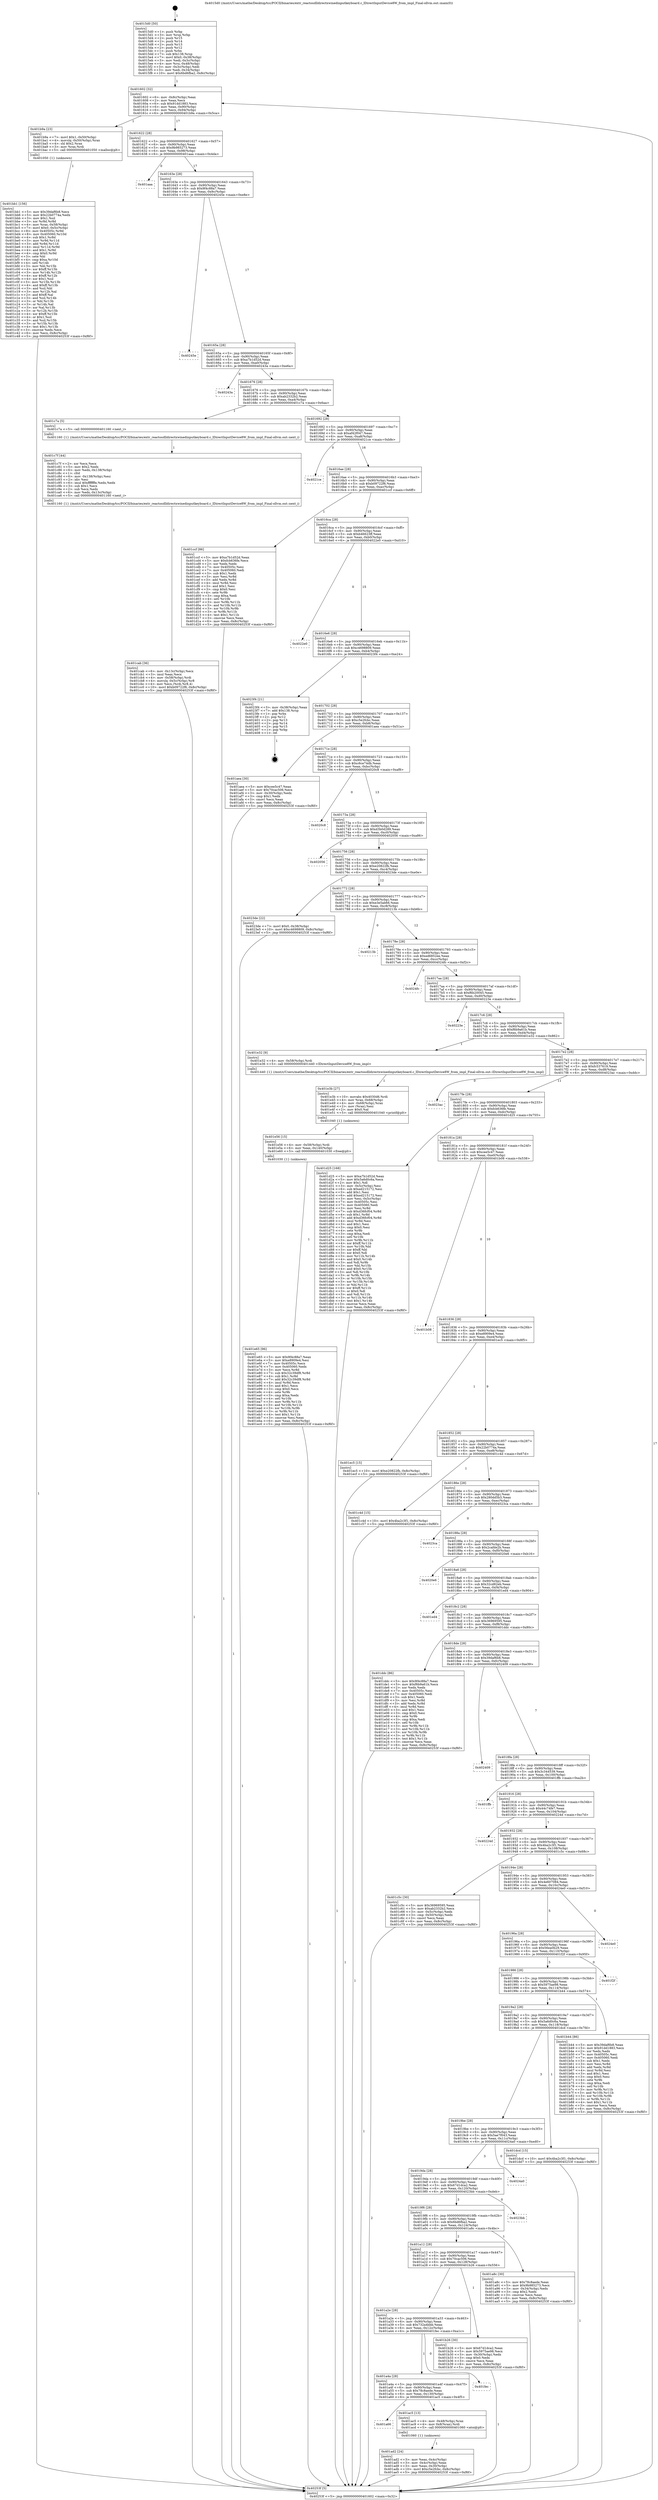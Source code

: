 digraph "0x4015d0" {
  label = "0x4015d0 (/mnt/c/Users/mathe/Desktop/tcc/POCII/binaries/extr_reactosdlldirectxwinedinputkeyboard.c_IDirectInputDevice8W_from_impl_Final-ollvm.out::main(0))"
  labelloc = "t"
  node[shape=record]

  Entry [label="",width=0.3,height=0.3,shape=circle,fillcolor=black,style=filled]
  "0x401602" [label="{
     0x401602 [32]\l
     | [instrs]\l
     &nbsp;&nbsp;0x401602 \<+6\>: mov -0x8c(%rbp),%eax\l
     &nbsp;&nbsp;0x401608 \<+2\>: mov %eax,%ecx\l
     &nbsp;&nbsp;0x40160a \<+6\>: sub $0x91dd1883,%ecx\l
     &nbsp;&nbsp;0x401610 \<+6\>: mov %eax,-0x90(%rbp)\l
     &nbsp;&nbsp;0x401616 \<+6\>: mov %ecx,-0x94(%rbp)\l
     &nbsp;&nbsp;0x40161c \<+6\>: je 0000000000401b9a \<main+0x5ca\>\l
  }"]
  "0x401b9a" [label="{
     0x401b9a [23]\l
     | [instrs]\l
     &nbsp;&nbsp;0x401b9a \<+7\>: movl $0x1,-0x50(%rbp)\l
     &nbsp;&nbsp;0x401ba1 \<+4\>: movslq -0x50(%rbp),%rax\l
     &nbsp;&nbsp;0x401ba5 \<+4\>: shl $0x2,%rax\l
     &nbsp;&nbsp;0x401ba9 \<+3\>: mov %rax,%rdi\l
     &nbsp;&nbsp;0x401bac \<+5\>: call 0000000000401050 \<malloc@plt\>\l
     | [calls]\l
     &nbsp;&nbsp;0x401050 \{1\} (unknown)\l
  }"]
  "0x401622" [label="{
     0x401622 [28]\l
     | [instrs]\l
     &nbsp;&nbsp;0x401622 \<+5\>: jmp 0000000000401627 \<main+0x57\>\l
     &nbsp;&nbsp;0x401627 \<+6\>: mov -0x90(%rbp),%eax\l
     &nbsp;&nbsp;0x40162d \<+5\>: sub $0x9b985273,%eax\l
     &nbsp;&nbsp;0x401632 \<+6\>: mov %eax,-0x98(%rbp)\l
     &nbsp;&nbsp;0x401638 \<+6\>: je 0000000000401aaa \<main+0x4da\>\l
  }"]
  Exit [label="",width=0.3,height=0.3,shape=circle,fillcolor=black,style=filled,peripheries=2]
  "0x401aaa" [label="{
     0x401aaa\l
  }", style=dashed]
  "0x40163e" [label="{
     0x40163e [28]\l
     | [instrs]\l
     &nbsp;&nbsp;0x40163e \<+5\>: jmp 0000000000401643 \<main+0x73\>\l
     &nbsp;&nbsp;0x401643 \<+6\>: mov -0x90(%rbp),%eax\l
     &nbsp;&nbsp;0x401649 \<+5\>: sub $0x9f4c88a7,%eax\l
     &nbsp;&nbsp;0x40164e \<+6\>: mov %eax,-0x9c(%rbp)\l
     &nbsp;&nbsp;0x401654 \<+6\>: je 000000000040245e \<main+0xe8e\>\l
  }"]
  "0x401e65" [label="{
     0x401e65 [96]\l
     | [instrs]\l
     &nbsp;&nbsp;0x401e65 \<+5\>: mov $0x9f4c88a7,%eax\l
     &nbsp;&nbsp;0x401e6a \<+5\>: mov $0xe8909e4,%esi\l
     &nbsp;&nbsp;0x401e6f \<+7\>: mov 0x40505c,%ecx\l
     &nbsp;&nbsp;0x401e76 \<+7\>: mov 0x405060,%edx\l
     &nbsp;&nbsp;0x401e7d \<+3\>: mov %ecx,%r8d\l
     &nbsp;&nbsp;0x401e80 \<+7\>: sub $0x32c39df8,%r8d\l
     &nbsp;&nbsp;0x401e87 \<+4\>: sub $0x1,%r8d\l
     &nbsp;&nbsp;0x401e8b \<+7\>: add $0x32c39df8,%r8d\l
     &nbsp;&nbsp;0x401e92 \<+4\>: imul %r8d,%ecx\l
     &nbsp;&nbsp;0x401e96 \<+3\>: and $0x1,%ecx\l
     &nbsp;&nbsp;0x401e99 \<+3\>: cmp $0x0,%ecx\l
     &nbsp;&nbsp;0x401e9c \<+4\>: sete %r9b\l
     &nbsp;&nbsp;0x401ea0 \<+3\>: cmp $0xa,%edx\l
     &nbsp;&nbsp;0x401ea3 \<+4\>: setl %r10b\l
     &nbsp;&nbsp;0x401ea7 \<+3\>: mov %r9b,%r11b\l
     &nbsp;&nbsp;0x401eaa \<+3\>: and %r10b,%r11b\l
     &nbsp;&nbsp;0x401ead \<+3\>: xor %r10b,%r9b\l
     &nbsp;&nbsp;0x401eb0 \<+3\>: or %r9b,%r11b\l
     &nbsp;&nbsp;0x401eb3 \<+4\>: test $0x1,%r11b\l
     &nbsp;&nbsp;0x401eb7 \<+3\>: cmovne %esi,%eax\l
     &nbsp;&nbsp;0x401eba \<+6\>: mov %eax,-0x8c(%rbp)\l
     &nbsp;&nbsp;0x401ec0 \<+5\>: jmp 000000000040253f \<main+0xf6f\>\l
  }"]
  "0x40245e" [label="{
     0x40245e\l
  }", style=dashed]
  "0x40165a" [label="{
     0x40165a [28]\l
     | [instrs]\l
     &nbsp;&nbsp;0x40165a \<+5\>: jmp 000000000040165f \<main+0x8f\>\l
     &nbsp;&nbsp;0x40165f \<+6\>: mov -0x90(%rbp),%eax\l
     &nbsp;&nbsp;0x401665 \<+5\>: sub $0xa7b1d52d,%eax\l
     &nbsp;&nbsp;0x40166a \<+6\>: mov %eax,-0xa0(%rbp)\l
     &nbsp;&nbsp;0x401670 \<+6\>: je 000000000040243a \<main+0xe6a\>\l
  }"]
  "0x401e56" [label="{
     0x401e56 [15]\l
     | [instrs]\l
     &nbsp;&nbsp;0x401e56 \<+4\>: mov -0x58(%rbp),%rdi\l
     &nbsp;&nbsp;0x401e5a \<+6\>: mov %eax,-0x140(%rbp)\l
     &nbsp;&nbsp;0x401e60 \<+5\>: call 0000000000401030 \<free@plt\>\l
     | [calls]\l
     &nbsp;&nbsp;0x401030 \{1\} (unknown)\l
  }"]
  "0x40243a" [label="{
     0x40243a\l
  }", style=dashed]
  "0x401676" [label="{
     0x401676 [28]\l
     | [instrs]\l
     &nbsp;&nbsp;0x401676 \<+5\>: jmp 000000000040167b \<main+0xab\>\l
     &nbsp;&nbsp;0x40167b \<+6\>: mov -0x90(%rbp),%eax\l
     &nbsp;&nbsp;0x401681 \<+5\>: sub $0xab2332b2,%eax\l
     &nbsp;&nbsp;0x401686 \<+6\>: mov %eax,-0xa4(%rbp)\l
     &nbsp;&nbsp;0x40168c \<+6\>: je 0000000000401c7a \<main+0x6aa\>\l
  }"]
  "0x401e3b" [label="{
     0x401e3b [27]\l
     | [instrs]\l
     &nbsp;&nbsp;0x401e3b \<+10\>: movabs $0x4030d6,%rdi\l
     &nbsp;&nbsp;0x401e45 \<+4\>: mov %rax,-0x68(%rbp)\l
     &nbsp;&nbsp;0x401e49 \<+4\>: mov -0x68(%rbp),%rax\l
     &nbsp;&nbsp;0x401e4d \<+2\>: mov (%rax),%esi\l
     &nbsp;&nbsp;0x401e4f \<+2\>: mov $0x0,%al\l
     &nbsp;&nbsp;0x401e51 \<+5\>: call 0000000000401040 \<printf@plt\>\l
     | [calls]\l
     &nbsp;&nbsp;0x401040 \{1\} (unknown)\l
  }"]
  "0x401c7a" [label="{
     0x401c7a [5]\l
     | [instrs]\l
     &nbsp;&nbsp;0x401c7a \<+5\>: call 0000000000401160 \<next_i\>\l
     | [calls]\l
     &nbsp;&nbsp;0x401160 \{1\} (/mnt/c/Users/mathe/Desktop/tcc/POCII/binaries/extr_reactosdlldirectxwinedinputkeyboard.c_IDirectInputDevice8W_from_impl_Final-ollvm.out::next_i)\l
  }"]
  "0x401692" [label="{
     0x401692 [28]\l
     | [instrs]\l
     &nbsp;&nbsp;0x401692 \<+5\>: jmp 0000000000401697 \<main+0xc7\>\l
     &nbsp;&nbsp;0x401697 \<+6\>: mov -0x90(%rbp),%eax\l
     &nbsp;&nbsp;0x40169d \<+5\>: sub $0xaf42f047,%eax\l
     &nbsp;&nbsp;0x4016a2 \<+6\>: mov %eax,-0xa8(%rbp)\l
     &nbsp;&nbsp;0x4016a8 \<+6\>: je 00000000004021ce \<main+0xbfe\>\l
  }"]
  "0x401cab" [label="{
     0x401cab [36]\l
     | [instrs]\l
     &nbsp;&nbsp;0x401cab \<+6\>: mov -0x13c(%rbp),%ecx\l
     &nbsp;&nbsp;0x401cb1 \<+3\>: imul %eax,%ecx\l
     &nbsp;&nbsp;0x401cb4 \<+4\>: mov -0x58(%rbp),%rdi\l
     &nbsp;&nbsp;0x401cb8 \<+4\>: movslq -0x5c(%rbp),%r8\l
     &nbsp;&nbsp;0x401cbc \<+4\>: mov %ecx,(%rdi,%r8,4)\l
     &nbsp;&nbsp;0x401cc0 \<+10\>: movl $0xb09722f6,-0x8c(%rbp)\l
     &nbsp;&nbsp;0x401cca \<+5\>: jmp 000000000040253f \<main+0xf6f\>\l
  }"]
  "0x4021ce" [label="{
     0x4021ce\l
  }", style=dashed]
  "0x4016ae" [label="{
     0x4016ae [28]\l
     | [instrs]\l
     &nbsp;&nbsp;0x4016ae \<+5\>: jmp 00000000004016b3 \<main+0xe3\>\l
     &nbsp;&nbsp;0x4016b3 \<+6\>: mov -0x90(%rbp),%eax\l
     &nbsp;&nbsp;0x4016b9 \<+5\>: sub $0xb09722f6,%eax\l
     &nbsp;&nbsp;0x4016be \<+6\>: mov %eax,-0xac(%rbp)\l
     &nbsp;&nbsp;0x4016c4 \<+6\>: je 0000000000401ccf \<main+0x6ff\>\l
  }"]
  "0x401c7f" [label="{
     0x401c7f [44]\l
     | [instrs]\l
     &nbsp;&nbsp;0x401c7f \<+2\>: xor %ecx,%ecx\l
     &nbsp;&nbsp;0x401c81 \<+5\>: mov $0x2,%edx\l
     &nbsp;&nbsp;0x401c86 \<+6\>: mov %edx,-0x138(%rbp)\l
     &nbsp;&nbsp;0x401c8c \<+1\>: cltd\l
     &nbsp;&nbsp;0x401c8d \<+6\>: mov -0x138(%rbp),%esi\l
     &nbsp;&nbsp;0x401c93 \<+2\>: idiv %esi\l
     &nbsp;&nbsp;0x401c95 \<+6\>: imul $0xfffffffe,%edx,%edx\l
     &nbsp;&nbsp;0x401c9b \<+3\>: sub $0x1,%ecx\l
     &nbsp;&nbsp;0x401c9e \<+2\>: sub %ecx,%edx\l
     &nbsp;&nbsp;0x401ca0 \<+6\>: mov %edx,-0x13c(%rbp)\l
     &nbsp;&nbsp;0x401ca6 \<+5\>: call 0000000000401160 \<next_i\>\l
     | [calls]\l
     &nbsp;&nbsp;0x401160 \{1\} (/mnt/c/Users/mathe/Desktop/tcc/POCII/binaries/extr_reactosdlldirectxwinedinputkeyboard.c_IDirectInputDevice8W_from_impl_Final-ollvm.out::next_i)\l
  }"]
  "0x401ccf" [label="{
     0x401ccf [86]\l
     | [instrs]\l
     &nbsp;&nbsp;0x401ccf \<+5\>: mov $0xa7b1d52d,%eax\l
     &nbsp;&nbsp;0x401cd4 \<+5\>: mov $0xfcb636fe,%ecx\l
     &nbsp;&nbsp;0x401cd9 \<+2\>: xor %edx,%edx\l
     &nbsp;&nbsp;0x401cdb \<+7\>: mov 0x40505c,%esi\l
     &nbsp;&nbsp;0x401ce2 \<+7\>: mov 0x405060,%edi\l
     &nbsp;&nbsp;0x401ce9 \<+3\>: sub $0x1,%edx\l
     &nbsp;&nbsp;0x401cec \<+3\>: mov %esi,%r8d\l
     &nbsp;&nbsp;0x401cef \<+3\>: add %edx,%r8d\l
     &nbsp;&nbsp;0x401cf2 \<+4\>: imul %r8d,%esi\l
     &nbsp;&nbsp;0x401cf6 \<+3\>: and $0x1,%esi\l
     &nbsp;&nbsp;0x401cf9 \<+3\>: cmp $0x0,%esi\l
     &nbsp;&nbsp;0x401cfc \<+4\>: sete %r9b\l
     &nbsp;&nbsp;0x401d00 \<+3\>: cmp $0xa,%edi\l
     &nbsp;&nbsp;0x401d03 \<+4\>: setl %r10b\l
     &nbsp;&nbsp;0x401d07 \<+3\>: mov %r9b,%r11b\l
     &nbsp;&nbsp;0x401d0a \<+3\>: and %r10b,%r11b\l
     &nbsp;&nbsp;0x401d0d \<+3\>: xor %r10b,%r9b\l
     &nbsp;&nbsp;0x401d10 \<+3\>: or %r9b,%r11b\l
     &nbsp;&nbsp;0x401d13 \<+4\>: test $0x1,%r11b\l
     &nbsp;&nbsp;0x401d17 \<+3\>: cmovne %ecx,%eax\l
     &nbsp;&nbsp;0x401d1a \<+6\>: mov %eax,-0x8c(%rbp)\l
     &nbsp;&nbsp;0x401d20 \<+5\>: jmp 000000000040253f \<main+0xf6f\>\l
  }"]
  "0x4016ca" [label="{
     0x4016ca [28]\l
     | [instrs]\l
     &nbsp;&nbsp;0x4016ca \<+5\>: jmp 00000000004016cf \<main+0xff\>\l
     &nbsp;&nbsp;0x4016cf \<+6\>: mov -0x90(%rbp),%eax\l
     &nbsp;&nbsp;0x4016d5 \<+5\>: sub $0xb46623ff,%eax\l
     &nbsp;&nbsp;0x4016da \<+6\>: mov %eax,-0xb0(%rbp)\l
     &nbsp;&nbsp;0x4016e0 \<+6\>: je 00000000004022e0 \<main+0xd10\>\l
  }"]
  "0x401bb1" [label="{
     0x401bb1 [156]\l
     | [instrs]\l
     &nbsp;&nbsp;0x401bb1 \<+5\>: mov $0x39daf6b8,%ecx\l
     &nbsp;&nbsp;0x401bb6 \<+5\>: mov $0x22b0774a,%edx\l
     &nbsp;&nbsp;0x401bbb \<+3\>: mov $0x1,%sil\l
     &nbsp;&nbsp;0x401bbe \<+3\>: xor %r8d,%r8d\l
     &nbsp;&nbsp;0x401bc1 \<+4\>: mov %rax,-0x58(%rbp)\l
     &nbsp;&nbsp;0x401bc5 \<+7\>: movl $0x0,-0x5c(%rbp)\l
     &nbsp;&nbsp;0x401bcc \<+8\>: mov 0x40505c,%r9d\l
     &nbsp;&nbsp;0x401bd4 \<+8\>: mov 0x405060,%r10d\l
     &nbsp;&nbsp;0x401bdc \<+4\>: sub $0x1,%r8d\l
     &nbsp;&nbsp;0x401be0 \<+3\>: mov %r9d,%r11d\l
     &nbsp;&nbsp;0x401be3 \<+3\>: add %r8d,%r11d\l
     &nbsp;&nbsp;0x401be6 \<+4\>: imul %r11d,%r9d\l
     &nbsp;&nbsp;0x401bea \<+4\>: and $0x1,%r9d\l
     &nbsp;&nbsp;0x401bee \<+4\>: cmp $0x0,%r9d\l
     &nbsp;&nbsp;0x401bf2 \<+3\>: sete %bl\l
     &nbsp;&nbsp;0x401bf5 \<+4\>: cmp $0xa,%r10d\l
     &nbsp;&nbsp;0x401bf9 \<+4\>: setl %r14b\l
     &nbsp;&nbsp;0x401bfd \<+3\>: mov %bl,%r15b\l
     &nbsp;&nbsp;0x401c00 \<+4\>: xor $0xff,%r15b\l
     &nbsp;&nbsp;0x401c04 \<+3\>: mov %r14b,%r12b\l
     &nbsp;&nbsp;0x401c07 \<+4\>: xor $0xff,%r12b\l
     &nbsp;&nbsp;0x401c0b \<+4\>: xor $0x1,%sil\l
     &nbsp;&nbsp;0x401c0f \<+3\>: mov %r15b,%r13b\l
     &nbsp;&nbsp;0x401c12 \<+4\>: and $0xff,%r13b\l
     &nbsp;&nbsp;0x401c16 \<+3\>: and %sil,%bl\l
     &nbsp;&nbsp;0x401c19 \<+3\>: mov %r12b,%al\l
     &nbsp;&nbsp;0x401c1c \<+2\>: and $0xff,%al\l
     &nbsp;&nbsp;0x401c1e \<+3\>: and %sil,%r14b\l
     &nbsp;&nbsp;0x401c21 \<+3\>: or %bl,%r13b\l
     &nbsp;&nbsp;0x401c24 \<+3\>: or %r14b,%al\l
     &nbsp;&nbsp;0x401c27 \<+3\>: xor %al,%r13b\l
     &nbsp;&nbsp;0x401c2a \<+3\>: or %r12b,%r15b\l
     &nbsp;&nbsp;0x401c2d \<+4\>: xor $0xff,%r15b\l
     &nbsp;&nbsp;0x401c31 \<+4\>: or $0x1,%sil\l
     &nbsp;&nbsp;0x401c35 \<+3\>: and %sil,%r15b\l
     &nbsp;&nbsp;0x401c38 \<+3\>: or %r15b,%r13b\l
     &nbsp;&nbsp;0x401c3b \<+4\>: test $0x1,%r13b\l
     &nbsp;&nbsp;0x401c3f \<+3\>: cmovne %edx,%ecx\l
     &nbsp;&nbsp;0x401c42 \<+6\>: mov %ecx,-0x8c(%rbp)\l
     &nbsp;&nbsp;0x401c48 \<+5\>: jmp 000000000040253f \<main+0xf6f\>\l
  }"]
  "0x4022e0" [label="{
     0x4022e0\l
  }", style=dashed]
  "0x4016e6" [label="{
     0x4016e6 [28]\l
     | [instrs]\l
     &nbsp;&nbsp;0x4016e6 \<+5\>: jmp 00000000004016eb \<main+0x11b\>\l
     &nbsp;&nbsp;0x4016eb \<+6\>: mov -0x90(%rbp),%eax\l
     &nbsp;&nbsp;0x4016f1 \<+5\>: sub $0xc4698809,%eax\l
     &nbsp;&nbsp;0x4016f6 \<+6\>: mov %eax,-0xb4(%rbp)\l
     &nbsp;&nbsp;0x4016fc \<+6\>: je 00000000004023f4 \<main+0xe24\>\l
  }"]
  "0x401ad2" [label="{
     0x401ad2 [24]\l
     | [instrs]\l
     &nbsp;&nbsp;0x401ad2 \<+3\>: mov %eax,-0x4c(%rbp)\l
     &nbsp;&nbsp;0x401ad5 \<+3\>: mov -0x4c(%rbp),%eax\l
     &nbsp;&nbsp;0x401ad8 \<+3\>: mov %eax,-0x30(%rbp)\l
     &nbsp;&nbsp;0x401adb \<+10\>: movl $0xc5e2fcbc,-0x8c(%rbp)\l
     &nbsp;&nbsp;0x401ae5 \<+5\>: jmp 000000000040253f \<main+0xf6f\>\l
  }"]
  "0x4023f4" [label="{
     0x4023f4 [21]\l
     | [instrs]\l
     &nbsp;&nbsp;0x4023f4 \<+3\>: mov -0x38(%rbp),%eax\l
     &nbsp;&nbsp;0x4023f7 \<+7\>: add $0x138,%rsp\l
     &nbsp;&nbsp;0x4023fe \<+1\>: pop %rbx\l
     &nbsp;&nbsp;0x4023ff \<+2\>: pop %r12\l
     &nbsp;&nbsp;0x402401 \<+2\>: pop %r13\l
     &nbsp;&nbsp;0x402403 \<+2\>: pop %r14\l
     &nbsp;&nbsp;0x402405 \<+2\>: pop %r15\l
     &nbsp;&nbsp;0x402407 \<+1\>: pop %rbp\l
     &nbsp;&nbsp;0x402408 \<+1\>: ret\l
  }"]
  "0x401702" [label="{
     0x401702 [28]\l
     | [instrs]\l
     &nbsp;&nbsp;0x401702 \<+5\>: jmp 0000000000401707 \<main+0x137\>\l
     &nbsp;&nbsp;0x401707 \<+6\>: mov -0x90(%rbp),%eax\l
     &nbsp;&nbsp;0x40170d \<+5\>: sub $0xc5e2fcbc,%eax\l
     &nbsp;&nbsp;0x401712 \<+6\>: mov %eax,-0xb8(%rbp)\l
     &nbsp;&nbsp;0x401718 \<+6\>: je 0000000000401aea \<main+0x51a\>\l
  }"]
  "0x401a66" [label="{
     0x401a66\l
  }", style=dashed]
  "0x401aea" [label="{
     0x401aea [30]\l
     | [instrs]\l
     &nbsp;&nbsp;0x401aea \<+5\>: mov $0xcee5c47,%eax\l
     &nbsp;&nbsp;0x401aef \<+5\>: mov $0x70cac506,%ecx\l
     &nbsp;&nbsp;0x401af4 \<+3\>: mov -0x30(%rbp),%edx\l
     &nbsp;&nbsp;0x401af7 \<+3\>: cmp $0x1,%edx\l
     &nbsp;&nbsp;0x401afa \<+3\>: cmovl %ecx,%eax\l
     &nbsp;&nbsp;0x401afd \<+6\>: mov %eax,-0x8c(%rbp)\l
     &nbsp;&nbsp;0x401b03 \<+5\>: jmp 000000000040253f \<main+0xf6f\>\l
  }"]
  "0x40171e" [label="{
     0x40171e [28]\l
     | [instrs]\l
     &nbsp;&nbsp;0x40171e \<+5\>: jmp 0000000000401723 \<main+0x153\>\l
     &nbsp;&nbsp;0x401723 \<+6\>: mov -0x90(%rbp),%eax\l
     &nbsp;&nbsp;0x401729 \<+5\>: sub $0xc6ce74db,%eax\l
     &nbsp;&nbsp;0x40172e \<+6\>: mov %eax,-0xbc(%rbp)\l
     &nbsp;&nbsp;0x401734 \<+6\>: je 00000000004020c8 \<main+0xaf8\>\l
  }"]
  "0x401ac5" [label="{
     0x401ac5 [13]\l
     | [instrs]\l
     &nbsp;&nbsp;0x401ac5 \<+4\>: mov -0x48(%rbp),%rax\l
     &nbsp;&nbsp;0x401ac9 \<+4\>: mov 0x8(%rax),%rdi\l
     &nbsp;&nbsp;0x401acd \<+5\>: call 0000000000401060 \<atoi@plt\>\l
     | [calls]\l
     &nbsp;&nbsp;0x401060 \{1\} (unknown)\l
  }"]
  "0x4020c8" [label="{
     0x4020c8\l
  }", style=dashed]
  "0x40173a" [label="{
     0x40173a [28]\l
     | [instrs]\l
     &nbsp;&nbsp;0x40173a \<+5\>: jmp 000000000040173f \<main+0x16f\>\l
     &nbsp;&nbsp;0x40173f \<+6\>: mov -0x90(%rbp),%eax\l
     &nbsp;&nbsp;0x401745 \<+5\>: sub $0xd3b0d289,%eax\l
     &nbsp;&nbsp;0x40174a \<+6\>: mov %eax,-0xc0(%rbp)\l
     &nbsp;&nbsp;0x401750 \<+6\>: je 0000000000402056 \<main+0xa86\>\l
  }"]
  "0x401a4a" [label="{
     0x401a4a [28]\l
     | [instrs]\l
     &nbsp;&nbsp;0x401a4a \<+5\>: jmp 0000000000401a4f \<main+0x47f\>\l
     &nbsp;&nbsp;0x401a4f \<+6\>: mov -0x90(%rbp),%eax\l
     &nbsp;&nbsp;0x401a55 \<+5\>: sub $0x78c8aede,%eax\l
     &nbsp;&nbsp;0x401a5a \<+6\>: mov %eax,-0x130(%rbp)\l
     &nbsp;&nbsp;0x401a60 \<+6\>: je 0000000000401ac5 \<main+0x4f5\>\l
  }"]
  "0x402056" [label="{
     0x402056\l
  }", style=dashed]
  "0x401756" [label="{
     0x401756 [28]\l
     | [instrs]\l
     &nbsp;&nbsp;0x401756 \<+5\>: jmp 000000000040175b \<main+0x18b\>\l
     &nbsp;&nbsp;0x40175b \<+6\>: mov -0x90(%rbp),%eax\l
     &nbsp;&nbsp;0x401761 \<+5\>: sub $0xe20822fb,%eax\l
     &nbsp;&nbsp;0x401766 \<+6\>: mov %eax,-0xc4(%rbp)\l
     &nbsp;&nbsp;0x40176c \<+6\>: je 00000000004023de \<main+0xe0e\>\l
  }"]
  "0x401fec" [label="{
     0x401fec\l
  }", style=dashed]
  "0x4023de" [label="{
     0x4023de [22]\l
     | [instrs]\l
     &nbsp;&nbsp;0x4023de \<+7\>: movl $0x0,-0x38(%rbp)\l
     &nbsp;&nbsp;0x4023e5 \<+10\>: movl $0xc4698809,-0x8c(%rbp)\l
     &nbsp;&nbsp;0x4023ef \<+5\>: jmp 000000000040253f \<main+0xf6f\>\l
  }"]
  "0x401772" [label="{
     0x401772 [28]\l
     | [instrs]\l
     &nbsp;&nbsp;0x401772 \<+5\>: jmp 0000000000401777 \<main+0x1a7\>\l
     &nbsp;&nbsp;0x401777 \<+6\>: mov -0x90(%rbp),%eax\l
     &nbsp;&nbsp;0x40177d \<+5\>: sub $0xe3e5ab66,%eax\l
     &nbsp;&nbsp;0x401782 \<+6\>: mov %eax,-0xc8(%rbp)\l
     &nbsp;&nbsp;0x401788 \<+6\>: je 000000000040213b \<main+0xb6b\>\l
  }"]
  "0x401a2e" [label="{
     0x401a2e [28]\l
     | [instrs]\l
     &nbsp;&nbsp;0x401a2e \<+5\>: jmp 0000000000401a33 \<main+0x463\>\l
     &nbsp;&nbsp;0x401a33 \<+6\>: mov -0x90(%rbp),%eax\l
     &nbsp;&nbsp;0x401a39 \<+5\>: sub $0x732a4bbb,%eax\l
     &nbsp;&nbsp;0x401a3e \<+6\>: mov %eax,-0x12c(%rbp)\l
     &nbsp;&nbsp;0x401a44 \<+6\>: je 0000000000401fec \<main+0xa1c\>\l
  }"]
  "0x40213b" [label="{
     0x40213b\l
  }", style=dashed]
  "0x40178e" [label="{
     0x40178e [28]\l
     | [instrs]\l
     &nbsp;&nbsp;0x40178e \<+5\>: jmp 0000000000401793 \<main+0x1c3\>\l
     &nbsp;&nbsp;0x401793 \<+6\>: mov -0x90(%rbp),%eax\l
     &nbsp;&nbsp;0x401799 \<+5\>: sub $0xed6852ee,%eax\l
     &nbsp;&nbsp;0x40179e \<+6\>: mov %eax,-0xcc(%rbp)\l
     &nbsp;&nbsp;0x4017a4 \<+6\>: je 00000000004024fc \<main+0xf2c\>\l
  }"]
  "0x401b26" [label="{
     0x401b26 [30]\l
     | [instrs]\l
     &nbsp;&nbsp;0x401b26 \<+5\>: mov $0x67d1dca2,%eax\l
     &nbsp;&nbsp;0x401b2b \<+5\>: mov $0x5975ae98,%ecx\l
     &nbsp;&nbsp;0x401b30 \<+3\>: mov -0x30(%rbp),%edx\l
     &nbsp;&nbsp;0x401b33 \<+3\>: cmp $0x0,%edx\l
     &nbsp;&nbsp;0x401b36 \<+3\>: cmove %ecx,%eax\l
     &nbsp;&nbsp;0x401b39 \<+6\>: mov %eax,-0x8c(%rbp)\l
     &nbsp;&nbsp;0x401b3f \<+5\>: jmp 000000000040253f \<main+0xf6f\>\l
  }"]
  "0x4024fc" [label="{
     0x4024fc\l
  }", style=dashed]
  "0x4017aa" [label="{
     0x4017aa [28]\l
     | [instrs]\l
     &nbsp;&nbsp;0x4017aa \<+5\>: jmp 00000000004017af \<main+0x1df\>\l
     &nbsp;&nbsp;0x4017af \<+6\>: mov -0x90(%rbp),%eax\l
     &nbsp;&nbsp;0x4017b5 \<+5\>: sub $0xf6b20045,%eax\l
     &nbsp;&nbsp;0x4017ba \<+6\>: mov %eax,-0xd0(%rbp)\l
     &nbsp;&nbsp;0x4017c0 \<+6\>: je 000000000040223e \<main+0xc6e\>\l
  }"]
  "0x4015d0" [label="{
     0x4015d0 [50]\l
     | [instrs]\l
     &nbsp;&nbsp;0x4015d0 \<+1\>: push %rbp\l
     &nbsp;&nbsp;0x4015d1 \<+3\>: mov %rsp,%rbp\l
     &nbsp;&nbsp;0x4015d4 \<+2\>: push %r15\l
     &nbsp;&nbsp;0x4015d6 \<+2\>: push %r14\l
     &nbsp;&nbsp;0x4015d8 \<+2\>: push %r13\l
     &nbsp;&nbsp;0x4015da \<+2\>: push %r12\l
     &nbsp;&nbsp;0x4015dc \<+1\>: push %rbx\l
     &nbsp;&nbsp;0x4015dd \<+7\>: sub $0x138,%rsp\l
     &nbsp;&nbsp;0x4015e4 \<+7\>: movl $0x0,-0x38(%rbp)\l
     &nbsp;&nbsp;0x4015eb \<+3\>: mov %edi,-0x3c(%rbp)\l
     &nbsp;&nbsp;0x4015ee \<+4\>: mov %rsi,-0x48(%rbp)\l
     &nbsp;&nbsp;0x4015f2 \<+3\>: mov -0x3c(%rbp),%edi\l
     &nbsp;&nbsp;0x4015f5 \<+3\>: mov %edi,-0x34(%rbp)\l
     &nbsp;&nbsp;0x4015f8 \<+10\>: movl $0x6bd6fba2,-0x8c(%rbp)\l
  }"]
  "0x40223e" [label="{
     0x40223e\l
  }", style=dashed]
  "0x4017c6" [label="{
     0x4017c6 [28]\l
     | [instrs]\l
     &nbsp;&nbsp;0x4017c6 \<+5\>: jmp 00000000004017cb \<main+0x1fb\>\l
     &nbsp;&nbsp;0x4017cb \<+6\>: mov -0x90(%rbp),%eax\l
     &nbsp;&nbsp;0x4017d1 \<+5\>: sub $0xf6b9a61b,%eax\l
     &nbsp;&nbsp;0x4017d6 \<+6\>: mov %eax,-0xd4(%rbp)\l
     &nbsp;&nbsp;0x4017dc \<+6\>: je 0000000000401e32 \<main+0x862\>\l
  }"]
  "0x40253f" [label="{
     0x40253f [5]\l
     | [instrs]\l
     &nbsp;&nbsp;0x40253f \<+5\>: jmp 0000000000401602 \<main+0x32\>\l
  }"]
  "0x401e32" [label="{
     0x401e32 [9]\l
     | [instrs]\l
     &nbsp;&nbsp;0x401e32 \<+4\>: mov -0x58(%rbp),%rdi\l
     &nbsp;&nbsp;0x401e36 \<+5\>: call 0000000000401440 \<IDirectInputDevice8W_from_impl\>\l
     | [calls]\l
     &nbsp;&nbsp;0x401440 \{1\} (/mnt/c/Users/mathe/Desktop/tcc/POCII/binaries/extr_reactosdlldirectxwinedinputkeyboard.c_IDirectInputDevice8W_from_impl_Final-ollvm.out::IDirectInputDevice8W_from_impl)\l
  }"]
  "0x4017e2" [label="{
     0x4017e2 [28]\l
     | [instrs]\l
     &nbsp;&nbsp;0x4017e2 \<+5\>: jmp 00000000004017e7 \<main+0x217\>\l
     &nbsp;&nbsp;0x4017e7 \<+6\>: mov -0x90(%rbp),%eax\l
     &nbsp;&nbsp;0x4017ed \<+5\>: sub $0xfc537619,%eax\l
     &nbsp;&nbsp;0x4017f2 \<+6\>: mov %eax,-0xd8(%rbp)\l
     &nbsp;&nbsp;0x4017f8 \<+6\>: je 00000000004023ac \<main+0xddc\>\l
  }"]
  "0x401a12" [label="{
     0x401a12 [28]\l
     | [instrs]\l
     &nbsp;&nbsp;0x401a12 \<+5\>: jmp 0000000000401a17 \<main+0x447\>\l
     &nbsp;&nbsp;0x401a17 \<+6\>: mov -0x90(%rbp),%eax\l
     &nbsp;&nbsp;0x401a1d \<+5\>: sub $0x70cac506,%eax\l
     &nbsp;&nbsp;0x401a22 \<+6\>: mov %eax,-0x128(%rbp)\l
     &nbsp;&nbsp;0x401a28 \<+6\>: je 0000000000401b26 \<main+0x556\>\l
  }"]
  "0x4023ac" [label="{
     0x4023ac\l
  }", style=dashed]
  "0x4017fe" [label="{
     0x4017fe [28]\l
     | [instrs]\l
     &nbsp;&nbsp;0x4017fe \<+5\>: jmp 0000000000401803 \<main+0x233\>\l
     &nbsp;&nbsp;0x401803 \<+6\>: mov -0x90(%rbp),%eax\l
     &nbsp;&nbsp;0x401809 \<+5\>: sub $0xfcb636fe,%eax\l
     &nbsp;&nbsp;0x40180e \<+6\>: mov %eax,-0xdc(%rbp)\l
     &nbsp;&nbsp;0x401814 \<+6\>: je 0000000000401d25 \<main+0x755\>\l
  }"]
  "0x401a8c" [label="{
     0x401a8c [30]\l
     | [instrs]\l
     &nbsp;&nbsp;0x401a8c \<+5\>: mov $0x78c8aede,%eax\l
     &nbsp;&nbsp;0x401a91 \<+5\>: mov $0x9b985273,%ecx\l
     &nbsp;&nbsp;0x401a96 \<+3\>: mov -0x34(%rbp),%edx\l
     &nbsp;&nbsp;0x401a99 \<+3\>: cmp $0x2,%edx\l
     &nbsp;&nbsp;0x401a9c \<+3\>: cmovne %ecx,%eax\l
     &nbsp;&nbsp;0x401a9f \<+6\>: mov %eax,-0x8c(%rbp)\l
     &nbsp;&nbsp;0x401aa5 \<+5\>: jmp 000000000040253f \<main+0xf6f\>\l
  }"]
  "0x401d25" [label="{
     0x401d25 [168]\l
     | [instrs]\l
     &nbsp;&nbsp;0x401d25 \<+5\>: mov $0xa7b1d52d,%eax\l
     &nbsp;&nbsp;0x401d2a \<+5\>: mov $0x5a6d0c6a,%ecx\l
     &nbsp;&nbsp;0x401d2f \<+2\>: mov $0x1,%dl\l
     &nbsp;&nbsp;0x401d31 \<+3\>: mov -0x5c(%rbp),%esi\l
     &nbsp;&nbsp;0x401d34 \<+6\>: sub $0xed215172,%esi\l
     &nbsp;&nbsp;0x401d3a \<+3\>: add $0x1,%esi\l
     &nbsp;&nbsp;0x401d3d \<+6\>: add $0xed215172,%esi\l
     &nbsp;&nbsp;0x401d43 \<+3\>: mov %esi,-0x5c(%rbp)\l
     &nbsp;&nbsp;0x401d46 \<+7\>: mov 0x40505c,%esi\l
     &nbsp;&nbsp;0x401d4d \<+7\>: mov 0x405060,%edi\l
     &nbsp;&nbsp;0x401d54 \<+3\>: mov %esi,%r8d\l
     &nbsp;&nbsp;0x401d57 \<+7\>: sub $0xd36fcf04,%r8d\l
     &nbsp;&nbsp;0x401d5e \<+4\>: sub $0x1,%r8d\l
     &nbsp;&nbsp;0x401d62 \<+7\>: add $0xd36fcf04,%r8d\l
     &nbsp;&nbsp;0x401d69 \<+4\>: imul %r8d,%esi\l
     &nbsp;&nbsp;0x401d6d \<+3\>: and $0x1,%esi\l
     &nbsp;&nbsp;0x401d70 \<+3\>: cmp $0x0,%esi\l
     &nbsp;&nbsp;0x401d73 \<+4\>: sete %r9b\l
     &nbsp;&nbsp;0x401d77 \<+3\>: cmp $0xa,%edi\l
     &nbsp;&nbsp;0x401d7a \<+4\>: setl %r10b\l
     &nbsp;&nbsp;0x401d7e \<+3\>: mov %r9b,%r11b\l
     &nbsp;&nbsp;0x401d81 \<+4\>: xor $0xff,%r11b\l
     &nbsp;&nbsp;0x401d85 \<+3\>: mov %r10b,%bl\l
     &nbsp;&nbsp;0x401d88 \<+3\>: xor $0xff,%bl\l
     &nbsp;&nbsp;0x401d8b \<+3\>: xor $0x0,%dl\l
     &nbsp;&nbsp;0x401d8e \<+3\>: mov %r11b,%r14b\l
     &nbsp;&nbsp;0x401d91 \<+4\>: and $0x0,%r14b\l
     &nbsp;&nbsp;0x401d95 \<+3\>: and %dl,%r9b\l
     &nbsp;&nbsp;0x401d98 \<+3\>: mov %bl,%r15b\l
     &nbsp;&nbsp;0x401d9b \<+4\>: and $0x0,%r15b\l
     &nbsp;&nbsp;0x401d9f \<+3\>: and %dl,%r10b\l
     &nbsp;&nbsp;0x401da2 \<+3\>: or %r9b,%r14b\l
     &nbsp;&nbsp;0x401da5 \<+3\>: or %r10b,%r15b\l
     &nbsp;&nbsp;0x401da8 \<+3\>: xor %r15b,%r14b\l
     &nbsp;&nbsp;0x401dab \<+3\>: or %bl,%r11b\l
     &nbsp;&nbsp;0x401dae \<+4\>: xor $0xff,%r11b\l
     &nbsp;&nbsp;0x401db2 \<+3\>: or $0x0,%dl\l
     &nbsp;&nbsp;0x401db5 \<+3\>: and %dl,%r11b\l
     &nbsp;&nbsp;0x401db8 \<+3\>: or %r11b,%r14b\l
     &nbsp;&nbsp;0x401dbb \<+4\>: test $0x1,%r14b\l
     &nbsp;&nbsp;0x401dbf \<+3\>: cmovne %ecx,%eax\l
     &nbsp;&nbsp;0x401dc2 \<+6\>: mov %eax,-0x8c(%rbp)\l
     &nbsp;&nbsp;0x401dc8 \<+5\>: jmp 000000000040253f \<main+0xf6f\>\l
  }"]
  "0x40181a" [label="{
     0x40181a [28]\l
     | [instrs]\l
     &nbsp;&nbsp;0x40181a \<+5\>: jmp 000000000040181f \<main+0x24f\>\l
     &nbsp;&nbsp;0x40181f \<+6\>: mov -0x90(%rbp),%eax\l
     &nbsp;&nbsp;0x401825 \<+5\>: sub $0xcee5c47,%eax\l
     &nbsp;&nbsp;0x40182a \<+6\>: mov %eax,-0xe0(%rbp)\l
     &nbsp;&nbsp;0x401830 \<+6\>: je 0000000000401b08 \<main+0x538\>\l
  }"]
  "0x4019f6" [label="{
     0x4019f6 [28]\l
     | [instrs]\l
     &nbsp;&nbsp;0x4019f6 \<+5\>: jmp 00000000004019fb \<main+0x42b\>\l
     &nbsp;&nbsp;0x4019fb \<+6\>: mov -0x90(%rbp),%eax\l
     &nbsp;&nbsp;0x401a01 \<+5\>: sub $0x6bd6fba2,%eax\l
     &nbsp;&nbsp;0x401a06 \<+6\>: mov %eax,-0x124(%rbp)\l
     &nbsp;&nbsp;0x401a0c \<+6\>: je 0000000000401a8c \<main+0x4bc\>\l
  }"]
  "0x401b08" [label="{
     0x401b08\l
  }", style=dashed]
  "0x401836" [label="{
     0x401836 [28]\l
     | [instrs]\l
     &nbsp;&nbsp;0x401836 \<+5\>: jmp 000000000040183b \<main+0x26b\>\l
     &nbsp;&nbsp;0x40183b \<+6\>: mov -0x90(%rbp),%eax\l
     &nbsp;&nbsp;0x401841 \<+5\>: sub $0xe8909e4,%eax\l
     &nbsp;&nbsp;0x401846 \<+6\>: mov %eax,-0xe4(%rbp)\l
     &nbsp;&nbsp;0x40184c \<+6\>: je 0000000000401ec5 \<main+0x8f5\>\l
  }"]
  "0x4023bb" [label="{
     0x4023bb\l
  }", style=dashed]
  "0x401ec5" [label="{
     0x401ec5 [15]\l
     | [instrs]\l
     &nbsp;&nbsp;0x401ec5 \<+10\>: movl $0xe20822fb,-0x8c(%rbp)\l
     &nbsp;&nbsp;0x401ecf \<+5\>: jmp 000000000040253f \<main+0xf6f\>\l
  }"]
  "0x401852" [label="{
     0x401852 [28]\l
     | [instrs]\l
     &nbsp;&nbsp;0x401852 \<+5\>: jmp 0000000000401857 \<main+0x287\>\l
     &nbsp;&nbsp;0x401857 \<+6\>: mov -0x90(%rbp),%eax\l
     &nbsp;&nbsp;0x40185d \<+5\>: sub $0x22b0774a,%eax\l
     &nbsp;&nbsp;0x401862 \<+6\>: mov %eax,-0xe8(%rbp)\l
     &nbsp;&nbsp;0x401868 \<+6\>: je 0000000000401c4d \<main+0x67d\>\l
  }"]
  "0x4019da" [label="{
     0x4019da [28]\l
     | [instrs]\l
     &nbsp;&nbsp;0x4019da \<+5\>: jmp 00000000004019df \<main+0x40f\>\l
     &nbsp;&nbsp;0x4019df \<+6\>: mov -0x90(%rbp),%eax\l
     &nbsp;&nbsp;0x4019e5 \<+5\>: sub $0x67d1dca2,%eax\l
     &nbsp;&nbsp;0x4019ea \<+6\>: mov %eax,-0x120(%rbp)\l
     &nbsp;&nbsp;0x4019f0 \<+6\>: je 00000000004023bb \<main+0xdeb\>\l
  }"]
  "0x401c4d" [label="{
     0x401c4d [15]\l
     | [instrs]\l
     &nbsp;&nbsp;0x401c4d \<+10\>: movl $0x4ba2c3f1,-0x8c(%rbp)\l
     &nbsp;&nbsp;0x401c57 \<+5\>: jmp 000000000040253f \<main+0xf6f\>\l
  }"]
  "0x40186e" [label="{
     0x40186e [28]\l
     | [instrs]\l
     &nbsp;&nbsp;0x40186e \<+5\>: jmp 0000000000401873 \<main+0x2a3\>\l
     &nbsp;&nbsp;0x401873 \<+6\>: mov -0x90(%rbp),%eax\l
     &nbsp;&nbsp;0x401879 \<+5\>: sub $0x280dd5b3,%eax\l
     &nbsp;&nbsp;0x40187e \<+6\>: mov %eax,-0xec(%rbp)\l
     &nbsp;&nbsp;0x401884 \<+6\>: je 00000000004023ca \<main+0xdfa\>\l
  }"]
  "0x4024a0" [label="{
     0x4024a0\l
  }", style=dashed]
  "0x4023ca" [label="{
     0x4023ca\l
  }", style=dashed]
  "0x40188a" [label="{
     0x40188a [28]\l
     | [instrs]\l
     &nbsp;&nbsp;0x40188a \<+5\>: jmp 000000000040188f \<main+0x2bf\>\l
     &nbsp;&nbsp;0x40188f \<+6\>: mov -0x90(%rbp),%eax\l
     &nbsp;&nbsp;0x401895 \<+5\>: sub $0x2cafde2b,%eax\l
     &nbsp;&nbsp;0x40189a \<+6\>: mov %eax,-0xf0(%rbp)\l
     &nbsp;&nbsp;0x4018a0 \<+6\>: je 00000000004020e6 \<main+0xb16\>\l
  }"]
  "0x4019be" [label="{
     0x4019be [28]\l
     | [instrs]\l
     &nbsp;&nbsp;0x4019be \<+5\>: jmp 00000000004019c3 \<main+0x3f3\>\l
     &nbsp;&nbsp;0x4019c3 \<+6\>: mov -0x90(%rbp),%eax\l
     &nbsp;&nbsp;0x4019c9 \<+5\>: sub $0x5ae7f043,%eax\l
     &nbsp;&nbsp;0x4019ce \<+6\>: mov %eax,-0x11c(%rbp)\l
     &nbsp;&nbsp;0x4019d4 \<+6\>: je 00000000004024a0 \<main+0xed0\>\l
  }"]
  "0x4020e6" [label="{
     0x4020e6\l
  }", style=dashed]
  "0x4018a6" [label="{
     0x4018a6 [28]\l
     | [instrs]\l
     &nbsp;&nbsp;0x4018a6 \<+5\>: jmp 00000000004018ab \<main+0x2db\>\l
     &nbsp;&nbsp;0x4018ab \<+6\>: mov -0x90(%rbp),%eax\l
     &nbsp;&nbsp;0x4018b1 \<+5\>: sub $0x32cd82eb,%eax\l
     &nbsp;&nbsp;0x4018b6 \<+6\>: mov %eax,-0xf4(%rbp)\l
     &nbsp;&nbsp;0x4018bc \<+6\>: je 0000000000401ed4 \<main+0x904\>\l
  }"]
  "0x401dcd" [label="{
     0x401dcd [15]\l
     | [instrs]\l
     &nbsp;&nbsp;0x401dcd \<+10\>: movl $0x4ba2c3f1,-0x8c(%rbp)\l
     &nbsp;&nbsp;0x401dd7 \<+5\>: jmp 000000000040253f \<main+0xf6f\>\l
  }"]
  "0x401ed4" [label="{
     0x401ed4\l
  }", style=dashed]
  "0x4018c2" [label="{
     0x4018c2 [28]\l
     | [instrs]\l
     &nbsp;&nbsp;0x4018c2 \<+5\>: jmp 00000000004018c7 \<main+0x2f7\>\l
     &nbsp;&nbsp;0x4018c7 \<+6\>: mov -0x90(%rbp),%eax\l
     &nbsp;&nbsp;0x4018cd \<+5\>: sub $0x36969595,%eax\l
     &nbsp;&nbsp;0x4018d2 \<+6\>: mov %eax,-0xf8(%rbp)\l
     &nbsp;&nbsp;0x4018d8 \<+6\>: je 0000000000401ddc \<main+0x80c\>\l
  }"]
  "0x4019a2" [label="{
     0x4019a2 [28]\l
     | [instrs]\l
     &nbsp;&nbsp;0x4019a2 \<+5\>: jmp 00000000004019a7 \<main+0x3d7\>\l
     &nbsp;&nbsp;0x4019a7 \<+6\>: mov -0x90(%rbp),%eax\l
     &nbsp;&nbsp;0x4019ad \<+5\>: sub $0x5a6d0c6a,%eax\l
     &nbsp;&nbsp;0x4019b2 \<+6\>: mov %eax,-0x118(%rbp)\l
     &nbsp;&nbsp;0x4019b8 \<+6\>: je 0000000000401dcd \<main+0x7fd\>\l
  }"]
  "0x401ddc" [label="{
     0x401ddc [86]\l
     | [instrs]\l
     &nbsp;&nbsp;0x401ddc \<+5\>: mov $0x9f4c88a7,%eax\l
     &nbsp;&nbsp;0x401de1 \<+5\>: mov $0xf6b9a61b,%ecx\l
     &nbsp;&nbsp;0x401de6 \<+2\>: xor %edx,%edx\l
     &nbsp;&nbsp;0x401de8 \<+7\>: mov 0x40505c,%esi\l
     &nbsp;&nbsp;0x401def \<+7\>: mov 0x405060,%edi\l
     &nbsp;&nbsp;0x401df6 \<+3\>: sub $0x1,%edx\l
     &nbsp;&nbsp;0x401df9 \<+3\>: mov %esi,%r8d\l
     &nbsp;&nbsp;0x401dfc \<+3\>: add %edx,%r8d\l
     &nbsp;&nbsp;0x401dff \<+4\>: imul %r8d,%esi\l
     &nbsp;&nbsp;0x401e03 \<+3\>: and $0x1,%esi\l
     &nbsp;&nbsp;0x401e06 \<+3\>: cmp $0x0,%esi\l
     &nbsp;&nbsp;0x401e09 \<+4\>: sete %r9b\l
     &nbsp;&nbsp;0x401e0d \<+3\>: cmp $0xa,%edi\l
     &nbsp;&nbsp;0x401e10 \<+4\>: setl %r10b\l
     &nbsp;&nbsp;0x401e14 \<+3\>: mov %r9b,%r11b\l
     &nbsp;&nbsp;0x401e17 \<+3\>: and %r10b,%r11b\l
     &nbsp;&nbsp;0x401e1a \<+3\>: xor %r10b,%r9b\l
     &nbsp;&nbsp;0x401e1d \<+3\>: or %r9b,%r11b\l
     &nbsp;&nbsp;0x401e20 \<+4\>: test $0x1,%r11b\l
     &nbsp;&nbsp;0x401e24 \<+3\>: cmovne %ecx,%eax\l
     &nbsp;&nbsp;0x401e27 \<+6\>: mov %eax,-0x8c(%rbp)\l
     &nbsp;&nbsp;0x401e2d \<+5\>: jmp 000000000040253f \<main+0xf6f\>\l
  }"]
  "0x4018de" [label="{
     0x4018de [28]\l
     | [instrs]\l
     &nbsp;&nbsp;0x4018de \<+5\>: jmp 00000000004018e3 \<main+0x313\>\l
     &nbsp;&nbsp;0x4018e3 \<+6\>: mov -0x90(%rbp),%eax\l
     &nbsp;&nbsp;0x4018e9 \<+5\>: sub $0x39daf6b8,%eax\l
     &nbsp;&nbsp;0x4018ee \<+6\>: mov %eax,-0xfc(%rbp)\l
     &nbsp;&nbsp;0x4018f4 \<+6\>: je 0000000000402409 \<main+0xe39\>\l
  }"]
  "0x401b44" [label="{
     0x401b44 [86]\l
     | [instrs]\l
     &nbsp;&nbsp;0x401b44 \<+5\>: mov $0x39daf6b8,%eax\l
     &nbsp;&nbsp;0x401b49 \<+5\>: mov $0x91dd1883,%ecx\l
     &nbsp;&nbsp;0x401b4e \<+2\>: xor %edx,%edx\l
     &nbsp;&nbsp;0x401b50 \<+7\>: mov 0x40505c,%esi\l
     &nbsp;&nbsp;0x401b57 \<+7\>: mov 0x405060,%edi\l
     &nbsp;&nbsp;0x401b5e \<+3\>: sub $0x1,%edx\l
     &nbsp;&nbsp;0x401b61 \<+3\>: mov %esi,%r8d\l
     &nbsp;&nbsp;0x401b64 \<+3\>: add %edx,%r8d\l
     &nbsp;&nbsp;0x401b67 \<+4\>: imul %r8d,%esi\l
     &nbsp;&nbsp;0x401b6b \<+3\>: and $0x1,%esi\l
     &nbsp;&nbsp;0x401b6e \<+3\>: cmp $0x0,%esi\l
     &nbsp;&nbsp;0x401b71 \<+4\>: sete %r9b\l
     &nbsp;&nbsp;0x401b75 \<+3\>: cmp $0xa,%edi\l
     &nbsp;&nbsp;0x401b78 \<+4\>: setl %r10b\l
     &nbsp;&nbsp;0x401b7c \<+3\>: mov %r9b,%r11b\l
     &nbsp;&nbsp;0x401b7f \<+3\>: and %r10b,%r11b\l
     &nbsp;&nbsp;0x401b82 \<+3\>: xor %r10b,%r9b\l
     &nbsp;&nbsp;0x401b85 \<+3\>: or %r9b,%r11b\l
     &nbsp;&nbsp;0x401b88 \<+4\>: test $0x1,%r11b\l
     &nbsp;&nbsp;0x401b8c \<+3\>: cmovne %ecx,%eax\l
     &nbsp;&nbsp;0x401b8f \<+6\>: mov %eax,-0x8c(%rbp)\l
     &nbsp;&nbsp;0x401b95 \<+5\>: jmp 000000000040253f \<main+0xf6f\>\l
  }"]
  "0x402409" [label="{
     0x402409\l
  }", style=dashed]
  "0x4018fa" [label="{
     0x4018fa [28]\l
     | [instrs]\l
     &nbsp;&nbsp;0x4018fa \<+5\>: jmp 00000000004018ff \<main+0x32f\>\l
     &nbsp;&nbsp;0x4018ff \<+6\>: mov -0x90(%rbp),%eax\l
     &nbsp;&nbsp;0x401905 \<+5\>: sub $0x3c344539,%eax\l
     &nbsp;&nbsp;0x40190a \<+6\>: mov %eax,-0x100(%rbp)\l
     &nbsp;&nbsp;0x401910 \<+6\>: je 0000000000401ffb \<main+0xa2b\>\l
  }"]
  "0x401986" [label="{
     0x401986 [28]\l
     | [instrs]\l
     &nbsp;&nbsp;0x401986 \<+5\>: jmp 000000000040198b \<main+0x3bb\>\l
     &nbsp;&nbsp;0x40198b \<+6\>: mov -0x90(%rbp),%eax\l
     &nbsp;&nbsp;0x401991 \<+5\>: sub $0x5975ae98,%eax\l
     &nbsp;&nbsp;0x401996 \<+6\>: mov %eax,-0x114(%rbp)\l
     &nbsp;&nbsp;0x40199c \<+6\>: je 0000000000401b44 \<main+0x574\>\l
  }"]
  "0x401ffb" [label="{
     0x401ffb\l
  }", style=dashed]
  "0x401916" [label="{
     0x401916 [28]\l
     | [instrs]\l
     &nbsp;&nbsp;0x401916 \<+5\>: jmp 000000000040191b \<main+0x34b\>\l
     &nbsp;&nbsp;0x40191b \<+6\>: mov -0x90(%rbp),%eax\l
     &nbsp;&nbsp;0x401921 \<+5\>: sub $0x44c74fe7,%eax\l
     &nbsp;&nbsp;0x401926 \<+6\>: mov %eax,-0x104(%rbp)\l
     &nbsp;&nbsp;0x40192c \<+6\>: je 000000000040224d \<main+0xc7d\>\l
  }"]
  "0x401f2f" [label="{
     0x401f2f\l
  }", style=dashed]
  "0x40224d" [label="{
     0x40224d\l
  }", style=dashed]
  "0x401932" [label="{
     0x401932 [28]\l
     | [instrs]\l
     &nbsp;&nbsp;0x401932 \<+5\>: jmp 0000000000401937 \<main+0x367\>\l
     &nbsp;&nbsp;0x401937 \<+6\>: mov -0x90(%rbp),%eax\l
     &nbsp;&nbsp;0x40193d \<+5\>: sub $0x4ba2c3f1,%eax\l
     &nbsp;&nbsp;0x401942 \<+6\>: mov %eax,-0x108(%rbp)\l
     &nbsp;&nbsp;0x401948 \<+6\>: je 0000000000401c5c \<main+0x68c\>\l
  }"]
  "0x40196a" [label="{
     0x40196a [28]\l
     | [instrs]\l
     &nbsp;&nbsp;0x40196a \<+5\>: jmp 000000000040196f \<main+0x39f\>\l
     &nbsp;&nbsp;0x40196f \<+6\>: mov -0x90(%rbp),%eax\l
     &nbsp;&nbsp;0x401975 \<+5\>: sub $0x56ea0b29,%eax\l
     &nbsp;&nbsp;0x40197a \<+6\>: mov %eax,-0x110(%rbp)\l
     &nbsp;&nbsp;0x401980 \<+6\>: je 0000000000401f2f \<main+0x95f\>\l
  }"]
  "0x401c5c" [label="{
     0x401c5c [30]\l
     | [instrs]\l
     &nbsp;&nbsp;0x401c5c \<+5\>: mov $0x36969595,%eax\l
     &nbsp;&nbsp;0x401c61 \<+5\>: mov $0xab2332b2,%ecx\l
     &nbsp;&nbsp;0x401c66 \<+3\>: mov -0x5c(%rbp),%edx\l
     &nbsp;&nbsp;0x401c69 \<+3\>: cmp -0x50(%rbp),%edx\l
     &nbsp;&nbsp;0x401c6c \<+3\>: cmovl %ecx,%eax\l
     &nbsp;&nbsp;0x401c6f \<+6\>: mov %eax,-0x8c(%rbp)\l
     &nbsp;&nbsp;0x401c75 \<+5\>: jmp 000000000040253f \<main+0xf6f\>\l
  }"]
  "0x40194e" [label="{
     0x40194e [28]\l
     | [instrs]\l
     &nbsp;&nbsp;0x40194e \<+5\>: jmp 0000000000401953 \<main+0x383\>\l
     &nbsp;&nbsp;0x401953 \<+6\>: mov -0x90(%rbp),%eax\l
     &nbsp;&nbsp;0x401959 \<+5\>: sub $0x4e607084,%eax\l
     &nbsp;&nbsp;0x40195e \<+6\>: mov %eax,-0x10c(%rbp)\l
     &nbsp;&nbsp;0x401964 \<+6\>: je 00000000004024e0 \<main+0xf10\>\l
  }"]
  "0x4024e0" [label="{
     0x4024e0\l
  }", style=dashed]
  Entry -> "0x4015d0" [label=" 1"]
  "0x401602" -> "0x401b9a" [label=" 1"]
  "0x401602" -> "0x401622" [label=" 17"]
  "0x4023f4" -> Exit [label=" 1"]
  "0x401622" -> "0x401aaa" [label=" 0"]
  "0x401622" -> "0x40163e" [label=" 17"]
  "0x4023de" -> "0x40253f" [label=" 1"]
  "0x40163e" -> "0x40245e" [label=" 0"]
  "0x40163e" -> "0x40165a" [label=" 17"]
  "0x401ec5" -> "0x40253f" [label=" 1"]
  "0x40165a" -> "0x40243a" [label=" 0"]
  "0x40165a" -> "0x401676" [label=" 17"]
  "0x401e65" -> "0x40253f" [label=" 1"]
  "0x401676" -> "0x401c7a" [label=" 1"]
  "0x401676" -> "0x401692" [label=" 16"]
  "0x401e56" -> "0x401e65" [label=" 1"]
  "0x401692" -> "0x4021ce" [label=" 0"]
  "0x401692" -> "0x4016ae" [label=" 16"]
  "0x401e3b" -> "0x401e56" [label=" 1"]
  "0x4016ae" -> "0x401ccf" [label=" 1"]
  "0x4016ae" -> "0x4016ca" [label=" 15"]
  "0x401e32" -> "0x401e3b" [label=" 1"]
  "0x4016ca" -> "0x4022e0" [label=" 0"]
  "0x4016ca" -> "0x4016e6" [label=" 15"]
  "0x401ddc" -> "0x40253f" [label=" 1"]
  "0x4016e6" -> "0x4023f4" [label=" 1"]
  "0x4016e6" -> "0x401702" [label=" 14"]
  "0x401dcd" -> "0x40253f" [label=" 1"]
  "0x401702" -> "0x401aea" [label=" 1"]
  "0x401702" -> "0x40171e" [label=" 13"]
  "0x401d25" -> "0x40253f" [label=" 1"]
  "0x40171e" -> "0x4020c8" [label=" 0"]
  "0x40171e" -> "0x40173a" [label=" 13"]
  "0x401ccf" -> "0x40253f" [label=" 1"]
  "0x40173a" -> "0x402056" [label=" 0"]
  "0x40173a" -> "0x401756" [label=" 13"]
  "0x401c7f" -> "0x401cab" [label=" 1"]
  "0x401756" -> "0x4023de" [label=" 1"]
  "0x401756" -> "0x401772" [label=" 12"]
  "0x401c7a" -> "0x401c7f" [label=" 1"]
  "0x401772" -> "0x40213b" [label=" 0"]
  "0x401772" -> "0x40178e" [label=" 12"]
  "0x401c4d" -> "0x40253f" [label=" 1"]
  "0x40178e" -> "0x4024fc" [label=" 0"]
  "0x40178e" -> "0x4017aa" [label=" 12"]
  "0x401bb1" -> "0x40253f" [label=" 1"]
  "0x4017aa" -> "0x40223e" [label=" 0"]
  "0x4017aa" -> "0x4017c6" [label=" 12"]
  "0x401b44" -> "0x40253f" [label=" 1"]
  "0x4017c6" -> "0x401e32" [label=" 1"]
  "0x4017c6" -> "0x4017e2" [label=" 11"]
  "0x401b26" -> "0x40253f" [label=" 1"]
  "0x4017e2" -> "0x4023ac" [label=" 0"]
  "0x4017e2" -> "0x4017fe" [label=" 11"]
  "0x401aea" -> "0x40253f" [label=" 1"]
  "0x4017fe" -> "0x401d25" [label=" 1"]
  "0x4017fe" -> "0x40181a" [label=" 10"]
  "0x401ad2" -> "0x40253f" [label=" 1"]
  "0x40181a" -> "0x401b08" [label=" 0"]
  "0x40181a" -> "0x401836" [label=" 10"]
  "0x401a4a" -> "0x401a66" [label=" 0"]
  "0x401836" -> "0x401ec5" [label=" 1"]
  "0x401836" -> "0x401852" [label=" 9"]
  "0x401a4a" -> "0x401ac5" [label=" 1"]
  "0x401852" -> "0x401c4d" [label=" 1"]
  "0x401852" -> "0x40186e" [label=" 8"]
  "0x401a2e" -> "0x401a4a" [label=" 1"]
  "0x40186e" -> "0x4023ca" [label=" 0"]
  "0x40186e" -> "0x40188a" [label=" 8"]
  "0x401a2e" -> "0x401fec" [label=" 0"]
  "0x40188a" -> "0x4020e6" [label=" 0"]
  "0x40188a" -> "0x4018a6" [label=" 8"]
  "0x401a12" -> "0x401a2e" [label=" 1"]
  "0x4018a6" -> "0x401ed4" [label=" 0"]
  "0x4018a6" -> "0x4018c2" [label=" 8"]
  "0x401a12" -> "0x401b26" [label=" 1"]
  "0x4018c2" -> "0x401ddc" [label=" 1"]
  "0x4018c2" -> "0x4018de" [label=" 7"]
  "0x40253f" -> "0x401602" [label=" 17"]
  "0x4018de" -> "0x402409" [label=" 0"]
  "0x4018de" -> "0x4018fa" [label=" 7"]
  "0x4015d0" -> "0x401602" [label=" 1"]
  "0x4018fa" -> "0x401ffb" [label=" 0"]
  "0x4018fa" -> "0x401916" [label=" 7"]
  "0x4019f6" -> "0x401a12" [label=" 2"]
  "0x401916" -> "0x40224d" [label=" 0"]
  "0x401916" -> "0x401932" [label=" 7"]
  "0x4019f6" -> "0x401a8c" [label=" 1"]
  "0x401932" -> "0x401c5c" [label=" 2"]
  "0x401932" -> "0x40194e" [label=" 5"]
  "0x4019da" -> "0x4019f6" [label=" 3"]
  "0x40194e" -> "0x4024e0" [label=" 0"]
  "0x40194e" -> "0x40196a" [label=" 5"]
  "0x401ac5" -> "0x401ad2" [label=" 1"]
  "0x40196a" -> "0x401f2f" [label=" 0"]
  "0x40196a" -> "0x401986" [label=" 5"]
  "0x401a8c" -> "0x40253f" [label=" 1"]
  "0x401986" -> "0x401b44" [label=" 1"]
  "0x401986" -> "0x4019a2" [label=" 4"]
  "0x401b9a" -> "0x401bb1" [label=" 1"]
  "0x4019a2" -> "0x401dcd" [label=" 1"]
  "0x4019a2" -> "0x4019be" [label=" 3"]
  "0x401c5c" -> "0x40253f" [label=" 2"]
  "0x4019be" -> "0x4024a0" [label=" 0"]
  "0x4019be" -> "0x4019da" [label=" 3"]
  "0x401cab" -> "0x40253f" [label=" 1"]
  "0x4019da" -> "0x4023bb" [label=" 0"]
}
